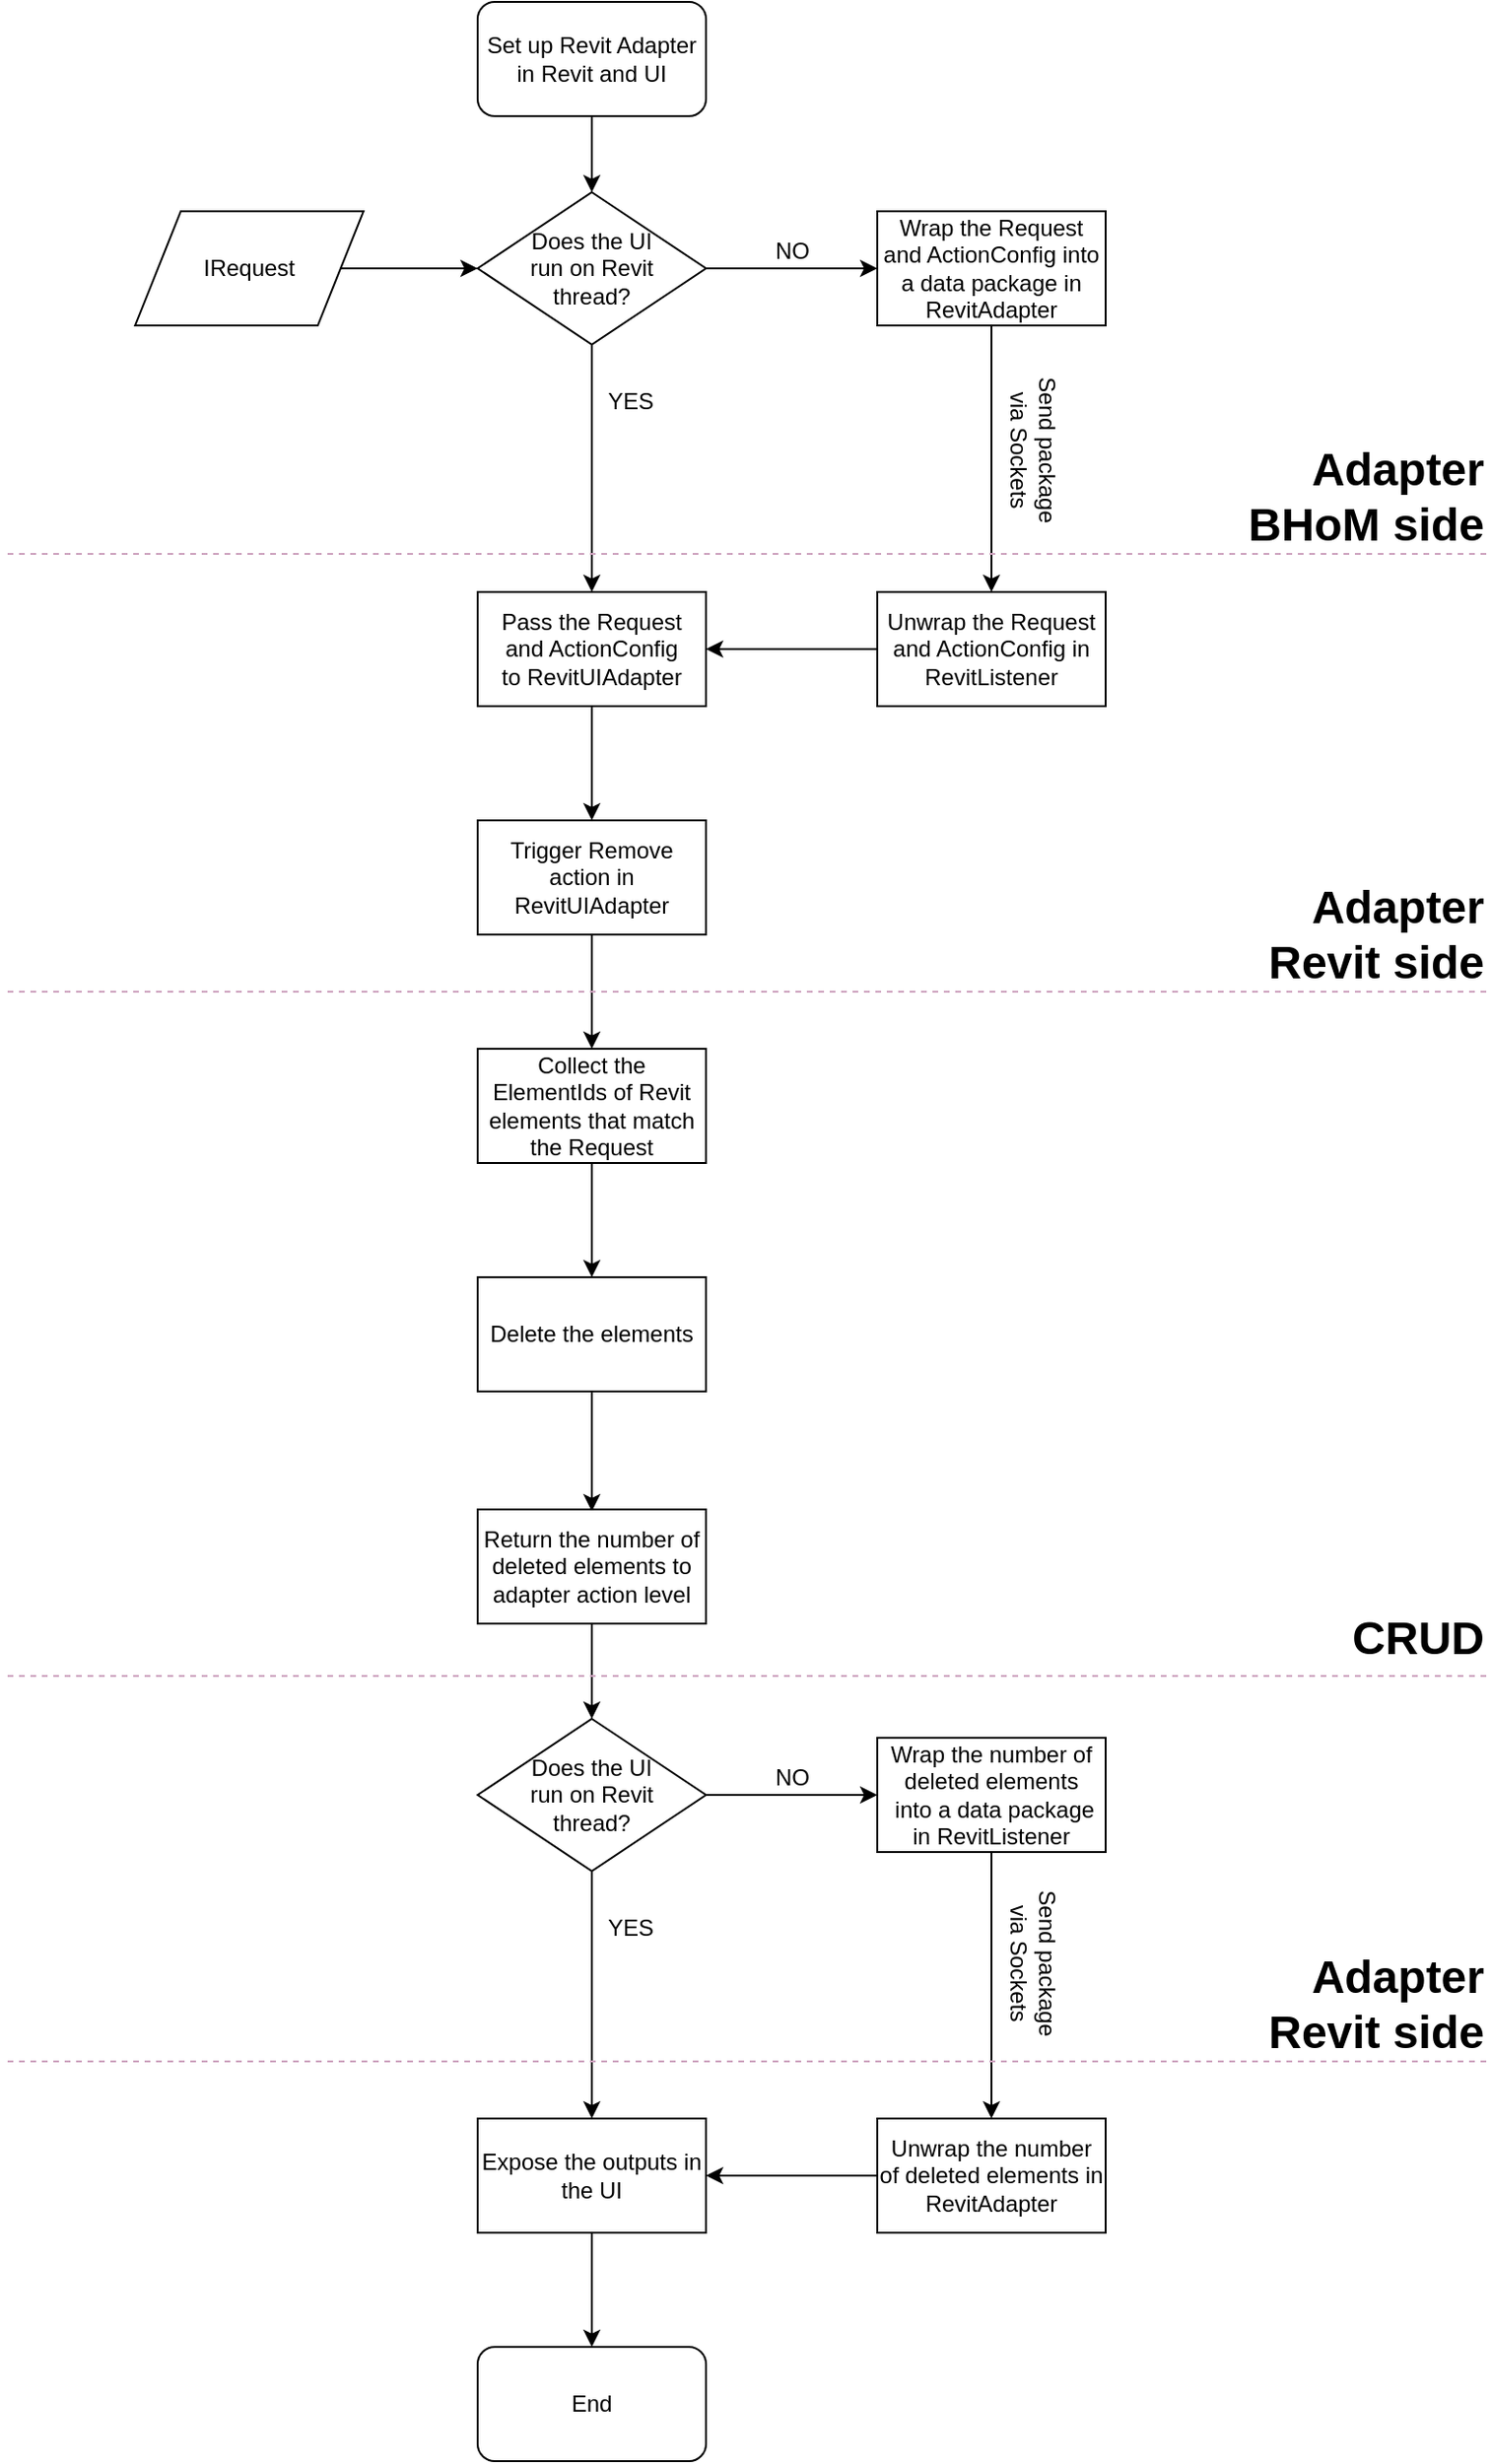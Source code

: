 <mxfile version="12.9.6"><diagram id="2YvwuvmuXi27DUbHPpC7" name="Page-1"><mxGraphModel dx="5456" dy="3565" grid="1" gridSize="10" guides="1" tooltips="1" connect="1" arrows="1" fold="1" page="1" pageScale="1" pageWidth="827" pageHeight="1169" math="0" shadow="0"><root><mxCell id="0"/><mxCell id="1" parent="0"/><mxCell id="ipDGh9cmFeKyXjVBufMr-136" value="" style="edgeStyle=orthogonalEdgeStyle;rounded=0;orthogonalLoop=1;jettySize=auto;html=1;" edge="1" parent="1" source="ipDGh9cmFeKyXjVBufMr-137" target="ipDGh9cmFeKyXjVBufMr-144"><mxGeometry relative="1" as="geometry"/></mxCell><mxCell id="ipDGh9cmFeKyXjVBufMr-137" value="Set up Revit Adapter in Revit and UI" style="rounded=1;whiteSpace=wrap;html=1;" vertex="1" parent="1"><mxGeometry x="2490" y="248" width="120" height="60" as="geometry"/></mxCell><mxCell id="ipDGh9cmFeKyXjVBufMr-138" value="" style="edgeStyle=orthogonalEdgeStyle;rounded=0;orthogonalLoop=1;jettySize=auto;html=1;" edge="1" parent="1" source="ipDGh9cmFeKyXjVBufMr-139" target="ipDGh9cmFeKyXjVBufMr-144"><mxGeometry relative="1" as="geometry"/></mxCell><mxCell id="ipDGh9cmFeKyXjVBufMr-139" value="IRequest" style="shape=parallelogram;perimeter=parallelogramPerimeter;whiteSpace=wrap;html=1;" vertex="1" parent="1"><mxGeometry x="2310" y="358" width="120" height="60" as="geometry"/></mxCell><mxCell id="ipDGh9cmFeKyXjVBufMr-140" value="" style="edgeStyle=orthogonalEdgeStyle;rounded=0;orthogonalLoop=1;jettySize=auto;html=1;entryX=0.5;entryY=0;entryDx=0;entryDy=0;" edge="1" parent="1" source="ipDGh9cmFeKyXjVBufMr-141" target="ipDGh9cmFeKyXjVBufMr-157"><mxGeometry relative="1" as="geometry"><mxPoint x="2550" y="798" as="targetPoint"/></mxGeometry></mxCell><mxCell id="ipDGh9cmFeKyXjVBufMr-141" value="Trigger Remove action in RevitUIAdapter" style="rounded=0;whiteSpace=wrap;html=1;" vertex="1" parent="1"><mxGeometry x="2490" y="678" width="120" height="60" as="geometry"/></mxCell><mxCell id="ipDGh9cmFeKyXjVBufMr-142" value="" style="edgeStyle=orthogonalEdgeStyle;rounded=0;orthogonalLoop=1;jettySize=auto;html=1;" edge="1" parent="1" source="ipDGh9cmFeKyXjVBufMr-144" target="ipDGh9cmFeKyXjVBufMr-146"><mxGeometry relative="1" as="geometry"/></mxCell><mxCell id="ipDGh9cmFeKyXjVBufMr-143" value="" style="edgeStyle=orthogonalEdgeStyle;rounded=0;orthogonalLoop=1;jettySize=auto;html=1;entryX=0.5;entryY=0;entryDx=0;entryDy=0;" edge="1" parent="1" source="ipDGh9cmFeKyXjVBufMr-144" target="ipDGh9cmFeKyXjVBufMr-151"><mxGeometry relative="1" as="geometry"><mxPoint x="2550" y="508" as="targetPoint"/></mxGeometry></mxCell><mxCell id="ipDGh9cmFeKyXjVBufMr-144" value="Does the UI&lt;br&gt;run on Revit&lt;br&gt;thread?" style="rhombus;whiteSpace=wrap;html=1;" vertex="1" parent="1"><mxGeometry x="2490" y="348" width="120" height="80" as="geometry"/></mxCell><mxCell id="ipDGh9cmFeKyXjVBufMr-145" value="" style="edgeStyle=orthogonalEdgeStyle;rounded=0;orthogonalLoop=1;jettySize=auto;html=1;" edge="1" parent="1" source="ipDGh9cmFeKyXjVBufMr-146" target="ipDGh9cmFeKyXjVBufMr-148"><mxGeometry relative="1" as="geometry"/></mxCell><mxCell id="ipDGh9cmFeKyXjVBufMr-146" value="Wrap the Request and ActionConfig into a data package in RevitAdapter" style="rounded=0;whiteSpace=wrap;html=1;" vertex="1" parent="1"><mxGeometry x="2700" y="358" width="120" height="60" as="geometry"/></mxCell><mxCell id="ipDGh9cmFeKyXjVBufMr-147" value="" style="edgeStyle=orthogonalEdgeStyle;rounded=0;orthogonalLoop=1;jettySize=auto;html=1;" edge="1" parent="1" source="ipDGh9cmFeKyXjVBufMr-148" target="ipDGh9cmFeKyXjVBufMr-151"><mxGeometry relative="1" as="geometry"/></mxCell><mxCell id="ipDGh9cmFeKyXjVBufMr-148" value="Unwrap the Request and ActionConfig&amp;nbsp;in RevitListener" style="rounded=0;whiteSpace=wrap;html=1;" vertex="1" parent="1"><mxGeometry x="2700" y="558" width="120" height="60" as="geometry"/></mxCell><mxCell id="ipDGh9cmFeKyXjVBufMr-149" value="Send package&lt;br&gt;via Sockets" style="text;html=1;align=center;verticalAlign=middle;resizable=0;points=[];autosize=1;rotation=90;" vertex="1" parent="1"><mxGeometry x="2737" y="468" width="90" height="30" as="geometry"/></mxCell><mxCell id="ipDGh9cmFeKyXjVBufMr-150" value="" style="edgeStyle=orthogonalEdgeStyle;rounded=0;orthogonalLoop=1;jettySize=auto;html=1;" edge="1" parent="1" source="ipDGh9cmFeKyXjVBufMr-151" target="ipDGh9cmFeKyXjVBufMr-141"><mxGeometry relative="1" as="geometry"/></mxCell><mxCell id="ipDGh9cmFeKyXjVBufMr-151" value="Pass the Request and ActionConfig to&amp;nbsp;RevitUIAdapter" style="rounded=0;whiteSpace=wrap;html=1;" vertex="1" parent="1"><mxGeometry x="2490" y="558" width="120" height="60" as="geometry"/></mxCell><mxCell id="ipDGh9cmFeKyXjVBufMr-152" value="NO" style="text;html=1;align=center;verticalAlign=middle;resizable=0;points=[];autosize=1;" vertex="1" parent="1"><mxGeometry x="2640" y="369" width="30" height="20" as="geometry"/></mxCell><mxCell id="ipDGh9cmFeKyXjVBufMr-153" value="YES" style="text;html=1;align=center;verticalAlign=middle;resizable=0;points=[];autosize=1;" vertex="1" parent="1"><mxGeometry x="2550" y="448" width="40" height="20" as="geometry"/></mxCell><mxCell id="ipDGh9cmFeKyXjVBufMr-154" value="" style="edgeStyle=orthogonalEdgeStyle;rounded=0;orthogonalLoop=1;jettySize=auto;html=1;" edge="1" parent="1" source="ipDGh9cmFeKyXjVBufMr-155"><mxGeometry relative="1" as="geometry"><mxPoint x="2550" y="1041" as="targetPoint"/></mxGeometry></mxCell><mxCell id="ipDGh9cmFeKyXjVBufMr-155" value="Delete the elements" style="rounded=0;whiteSpace=wrap;html=1;" vertex="1" parent="1"><mxGeometry x="2490" y="918" width="120" height="60" as="geometry"/></mxCell><mxCell id="ipDGh9cmFeKyXjVBufMr-156" value="" style="edgeStyle=orthogonalEdgeStyle;rounded=0;orthogonalLoop=1;jettySize=auto;html=1;" edge="1" parent="1" source="ipDGh9cmFeKyXjVBufMr-157" target="ipDGh9cmFeKyXjVBufMr-155"><mxGeometry relative="1" as="geometry"/></mxCell><mxCell id="ipDGh9cmFeKyXjVBufMr-157" value="Collect the ElementIds of Revit elements that match the Request" style="rounded=0;whiteSpace=wrap;html=1;" vertex="1" parent="1"><mxGeometry x="2490" y="798" width="120" height="60" as="geometry"/></mxCell><mxCell id="ipDGh9cmFeKyXjVBufMr-165" value="" style="endArrow=none;dashed=1;html=1;strokeColor=#CDA2BE;" edge="1" parent="1"><mxGeometry width="50" height="50" relative="1" as="geometry"><mxPoint x="3020" y="538" as="sourcePoint"/><mxPoint x="2240" y="538" as="targetPoint"/></mxGeometry></mxCell><mxCell id="ipDGh9cmFeKyXjVBufMr-166" value="" style="edgeStyle=orthogonalEdgeStyle;rounded=0;orthogonalLoop=1;jettySize=auto;html=1;" edge="1" parent="1" source="ipDGh9cmFeKyXjVBufMr-167" target="ipDGh9cmFeKyXjVBufMr-177"><mxGeometry relative="1" as="geometry"/></mxCell><mxCell id="ipDGh9cmFeKyXjVBufMr-167" value="Return the number of deleted elements to adapter action level" style="rounded=0;whiteSpace=wrap;html=1;" vertex="1" parent="1"><mxGeometry x="2490" y="1040" width="120" height="60" as="geometry"/></mxCell><mxCell id="ipDGh9cmFeKyXjVBufMr-170" value="&lt;font size=&quot;1&quot;&gt;&lt;b style=&quot;font-size: 24px&quot;&gt;Adapter&lt;br&gt;BHoM side&lt;br&gt;&lt;/b&gt;&lt;/font&gt;" style="text;html=1;align=right;verticalAlign=middle;resizable=0;points=[];autosize=1;" vertex="1" parent="1"><mxGeometry x="2880" y="488" width="140" height="40" as="geometry"/></mxCell><mxCell id="ipDGh9cmFeKyXjVBufMr-171" value="" style="endArrow=none;dashed=1;html=1;strokeColor=#CDA2BE;" edge="1" parent="1"><mxGeometry width="50" height="50" relative="1" as="geometry"><mxPoint x="3020" y="768" as="sourcePoint"/><mxPoint x="2240" y="768" as="targetPoint"/></mxGeometry></mxCell><mxCell id="ipDGh9cmFeKyXjVBufMr-172" value="&lt;font size=&quot;1&quot;&gt;&lt;b style=&quot;font-size: 24px&quot;&gt;Adapter&lt;br&gt;Revit side&lt;br&gt;&lt;/b&gt;&lt;/font&gt;" style="text;html=1;align=right;verticalAlign=middle;resizable=0;points=[];autosize=1;" vertex="1" parent="1"><mxGeometry x="2890" y="718" width="130" height="40" as="geometry"/></mxCell><mxCell id="ipDGh9cmFeKyXjVBufMr-173" value="" style="endArrow=none;dashed=1;html=1;strokeColor=#CDA2BE;" edge="1" parent="1"><mxGeometry width="50" height="50" relative="1" as="geometry"><mxPoint x="3020" y="1127.5" as="sourcePoint"/><mxPoint x="2240" y="1127.5" as="targetPoint"/></mxGeometry></mxCell><mxCell id="ipDGh9cmFeKyXjVBufMr-174" value="&lt;font size=&quot;1&quot;&gt;&lt;b style=&quot;font-size: 24px&quot;&gt;CRUD&lt;/b&gt;&lt;/font&gt;" style="text;html=1;align=right;verticalAlign=middle;resizable=0;points=[];autosize=1;" vertex="1" parent="1"><mxGeometry x="2940" y="1097.5" width="80" height="20" as="geometry"/></mxCell><mxCell id="ipDGh9cmFeKyXjVBufMr-175" value="" style="edgeStyle=orthogonalEdgeStyle;rounded=0;orthogonalLoop=1;jettySize=auto;html=1;" edge="1" parent="1" source="ipDGh9cmFeKyXjVBufMr-177" target="ipDGh9cmFeKyXjVBufMr-179"><mxGeometry relative="1" as="geometry"/></mxCell><mxCell id="ipDGh9cmFeKyXjVBufMr-176" value="" style="edgeStyle=orthogonalEdgeStyle;rounded=0;orthogonalLoop=1;jettySize=auto;html=1;entryX=0.5;entryY=0;entryDx=0;entryDy=0;" edge="1" parent="1" source="ipDGh9cmFeKyXjVBufMr-177"><mxGeometry relative="1" as="geometry"><mxPoint x="2550" y="1360.0" as="targetPoint"/></mxGeometry></mxCell><mxCell id="ipDGh9cmFeKyXjVBufMr-177" value="Does the UI&lt;br&gt;run on Revit&lt;br&gt;thread?" style="rhombus;whiteSpace=wrap;html=1;" vertex="1" parent="1"><mxGeometry x="2490" y="1150" width="120" height="80" as="geometry"/></mxCell><mxCell id="ipDGh9cmFeKyXjVBufMr-178" value="" style="edgeStyle=orthogonalEdgeStyle;rounded=0;orthogonalLoop=1;jettySize=auto;html=1;" edge="1" parent="1" source="ipDGh9cmFeKyXjVBufMr-179" target="ipDGh9cmFeKyXjVBufMr-181"><mxGeometry relative="1" as="geometry"/></mxCell><mxCell id="ipDGh9cmFeKyXjVBufMr-179" value="Wrap the number of deleted elements&lt;br&gt;&amp;nbsp;into a data package in RevitListener" style="rounded=0;whiteSpace=wrap;html=1;" vertex="1" parent="1"><mxGeometry x="2700" y="1160" width="120" height="60" as="geometry"/></mxCell><mxCell id="ipDGh9cmFeKyXjVBufMr-180" value="" style="edgeStyle=orthogonalEdgeStyle;rounded=0;orthogonalLoop=1;jettySize=auto;html=1;" edge="1" parent="1" source="ipDGh9cmFeKyXjVBufMr-181"><mxGeometry relative="1" as="geometry"><mxPoint x="2610" y="1390.0" as="targetPoint"/></mxGeometry></mxCell><mxCell id="ipDGh9cmFeKyXjVBufMr-181" value="Unwrap the number of deleted elements&amp;nbsp;in RevitAdapter" style="rounded=0;whiteSpace=wrap;html=1;" vertex="1" parent="1"><mxGeometry x="2700" y="1360" width="120" height="60" as="geometry"/></mxCell><mxCell id="ipDGh9cmFeKyXjVBufMr-182" value="Send package&lt;br&gt;via Sockets" style="text;html=1;align=center;verticalAlign=middle;resizable=0;points=[];autosize=1;rotation=90;" vertex="1" parent="1"><mxGeometry x="2737" y="1263" width="90" height="30" as="geometry"/></mxCell><mxCell id="ipDGh9cmFeKyXjVBufMr-183" value="NO" style="text;html=1;align=center;verticalAlign=middle;resizable=0;points=[];autosize=1;" vertex="1" parent="1"><mxGeometry x="2640" y="1171" width="30" height="20" as="geometry"/></mxCell><mxCell id="ipDGh9cmFeKyXjVBufMr-184" value="YES" style="text;html=1;align=center;verticalAlign=middle;resizable=0;points=[];autosize=1;" vertex="1" parent="1"><mxGeometry x="2550" y="1250" width="40" height="20" as="geometry"/></mxCell><mxCell id="ipDGh9cmFeKyXjVBufMr-185" value="" style="edgeStyle=orthogonalEdgeStyle;rounded=0;orthogonalLoop=1;jettySize=auto;html=1;strokeColor=#000000;" edge="1" parent="1" source="ipDGh9cmFeKyXjVBufMr-186" target="ipDGh9cmFeKyXjVBufMr-187"><mxGeometry relative="1" as="geometry"/></mxCell><mxCell id="ipDGh9cmFeKyXjVBufMr-186" value="Expose the outputs in the UI" style="rounded=0;whiteSpace=wrap;html=1;" vertex="1" parent="1"><mxGeometry x="2490" y="1360" width="120" height="60" as="geometry"/></mxCell><mxCell id="ipDGh9cmFeKyXjVBufMr-187" value="End" style="rounded=1;whiteSpace=wrap;html=1;" vertex="1" parent="1"><mxGeometry x="2490" y="1480" width="120" height="60" as="geometry"/></mxCell><mxCell id="ipDGh9cmFeKyXjVBufMr-188" value="" style="endArrow=none;dashed=1;html=1;strokeColor=#CDA2BE;" edge="1" parent="1"><mxGeometry width="50" height="50" relative="1" as="geometry"><mxPoint x="3020" y="1330.0" as="sourcePoint"/><mxPoint x="2240" y="1330.0" as="targetPoint"/></mxGeometry></mxCell><mxCell id="ipDGh9cmFeKyXjVBufMr-189" value="&lt;font size=&quot;1&quot;&gt;&lt;b style=&quot;font-size: 24px&quot;&gt;Adapter&lt;br&gt;Revit side&lt;/b&gt;&lt;/font&gt;" style="text;html=1;align=right;verticalAlign=middle;resizable=0;points=[];autosize=1;" vertex="1" parent="1"><mxGeometry x="2890" y="1280" width="130" height="40" as="geometry"/></mxCell></root></mxGraphModel></diagram></mxfile>